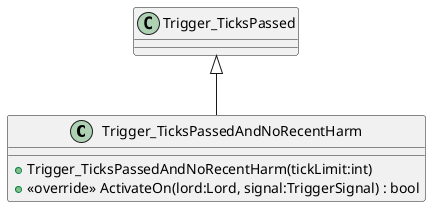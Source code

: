 @startuml
class Trigger_TicksPassedAndNoRecentHarm {
    + Trigger_TicksPassedAndNoRecentHarm(tickLimit:int)
    + <<override>> ActivateOn(lord:Lord, signal:TriggerSignal) : bool
}
Trigger_TicksPassed <|-- Trigger_TicksPassedAndNoRecentHarm
@enduml
